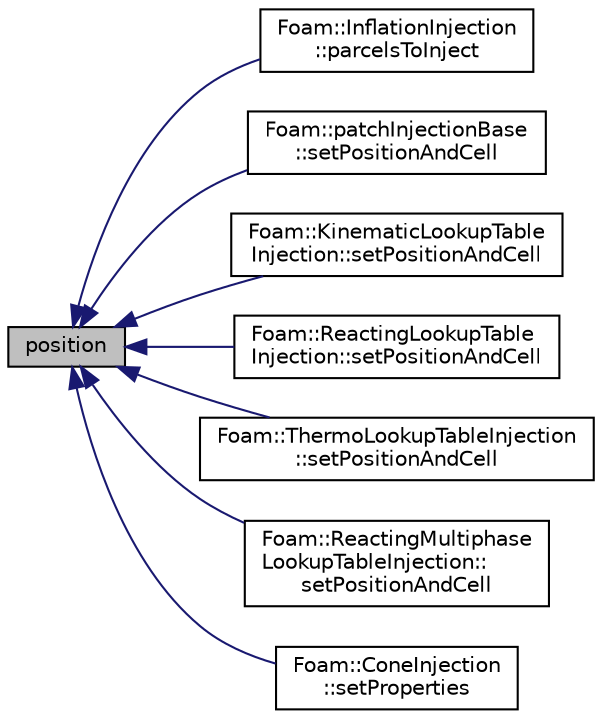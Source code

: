 digraph "position"
{
  bgcolor="transparent";
  edge [fontname="Helvetica",fontsize="10",labelfontname="Helvetica",labelfontsize="10"];
  node [fontname="Helvetica",fontsize="10",shape=record];
  rankdir="LR";
  Node1 [label="position",height=0.2,width=0.4,color="black", fillcolor="grey75", style="filled", fontcolor="black"];
  Node1 -> Node2 [dir="back",color="midnightblue",fontsize="10",style="solid",fontname="Helvetica"];
  Node2 [label="Foam::InflationInjection\l::parcelsToInject",height=0.2,width=0.4,color="black",URL="$a01093.html#a4c4730db6620caeb697dfb15e7ed265a",tooltip="Number of parcels to introduce relative to SOI. "];
  Node1 -> Node3 [dir="back",color="midnightblue",fontsize="10",style="solid",fontname="Helvetica"];
  Node3 [label="Foam::patchInjectionBase\l::setPositionAndCell",height=0.2,width=0.4,color="black",URL="$a01804.html#a2be87394634fdebc9510fbd86c3814d4",tooltip="Set the injection position and owner cell, tetFace and tetPt. "];
  Node1 -> Node4 [dir="back",color="midnightblue",fontsize="10",style="solid",fontname="Helvetica"];
  Node4 [label="Foam::KinematicLookupTable\lInjection::setPositionAndCell",height=0.2,width=0.4,color="black",URL="$a01232.html#aad46d52ac65ec9617ddd76b06e2bc670",tooltip="Set the injection position and owner cell, tetFace and tetPt. "];
  Node1 -> Node5 [dir="back",color="midnightblue",fontsize="10",style="solid",fontname="Helvetica"];
  Node5 [label="Foam::ReactingLookupTable\lInjection::setPositionAndCell",height=0.2,width=0.4,color="black",URL="$a02080.html#aad46d52ac65ec9617ddd76b06e2bc670",tooltip="Set the injection position and owner cell, tetFace and tetPt. "];
  Node1 -> Node6 [dir="back",color="midnightblue",fontsize="10",style="solid",fontname="Helvetica"];
  Node6 [label="Foam::ThermoLookupTableInjection\l::setPositionAndCell",height=0.2,width=0.4,color="black",URL="$a02591.html#aad46d52ac65ec9617ddd76b06e2bc670",tooltip="Set the injection position and owner cell, tetFace and tetPt. "];
  Node1 -> Node7 [dir="back",color="midnightblue",fontsize="10",style="solid",fontname="Helvetica"];
  Node7 [label="Foam::ReactingMultiphase\lLookupTableInjection::\lsetPositionAndCell",height=0.2,width=0.4,color="black",URL="$a02084.html#aad46d52ac65ec9617ddd76b06e2bc670",tooltip="Set the injection position and owner cell, tetFace and tetPt. "];
  Node1 -> Node8 [dir="back",color="midnightblue",fontsize="10",style="solid",fontname="Helvetica"];
  Node8 [label="Foam::ConeInjection\l::setProperties",height=0.2,width=0.4,color="black",URL="$a00342.html#a9c29fb14e9bea94ae75c185efe894b00",tooltip="Set the parcel properties. "];
}
